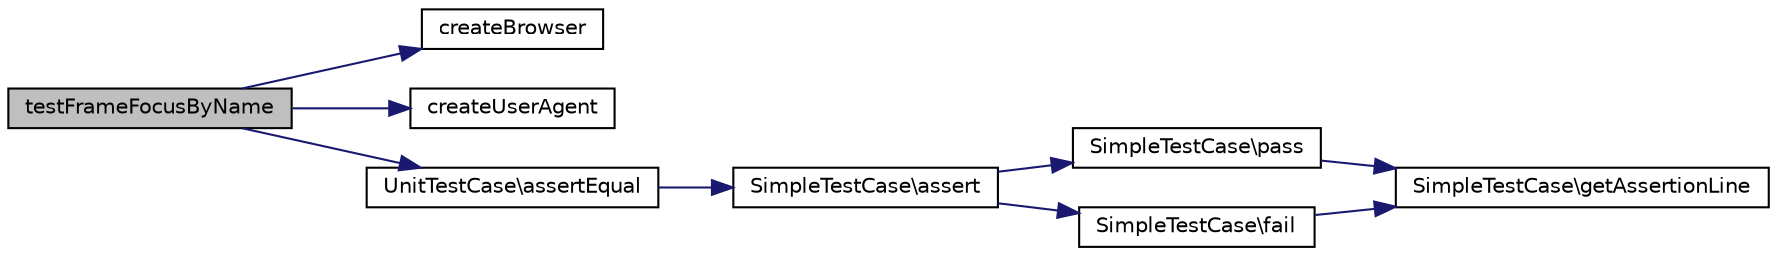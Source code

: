 digraph "testFrameFocusByName"
{
  edge [fontname="Helvetica",fontsize="10",labelfontname="Helvetica",labelfontsize="10"];
  node [fontname="Helvetica",fontsize="10",shape=record];
  rankdir="LR";
  Node1 [label="testFrameFocusByName",height=0.2,width=0.4,color="black", fillcolor="grey75", style="filled" fontcolor="black"];
  Node1 -> Node2 [color="midnightblue",fontsize="10",style="solid",fontname="Helvetica"];
  Node2 [label="createBrowser",height=0.2,width=0.4,color="black", fillcolor="white", style="filled",URL="$class_test_of_browser_frames.html#ab0d1b93dfb1bfcde50e2710dc1349743"];
  Node1 -> Node3 [color="midnightblue",fontsize="10",style="solid",fontname="Helvetica"];
  Node3 [label="createUserAgent",height=0.2,width=0.4,color="black", fillcolor="white", style="filled",URL="$class_test_of_browser_frames.html#a684e66a645fbf044ac13264555c264f8"];
  Node1 -> Node4 [color="midnightblue",fontsize="10",style="solid",fontname="Helvetica"];
  Node4 [label="UnitTestCase\\assertEqual",height=0.2,width=0.4,color="black", fillcolor="white", style="filled",URL="$class_unit_test_case.html#a4dfd80fc987c7176bc85e680aeb98161"];
  Node4 -> Node5 [color="midnightblue",fontsize="10",style="solid",fontname="Helvetica"];
  Node5 [label="SimpleTestCase\\assert",height=0.2,width=0.4,color="black", fillcolor="white", style="filled",URL="$class_simple_test_case.html#a9be3866087958c52771a4eb0921a80f8"];
  Node5 -> Node6 [color="midnightblue",fontsize="10",style="solid",fontname="Helvetica"];
  Node6 [label="SimpleTestCase\\pass",height=0.2,width=0.4,color="black", fillcolor="white", style="filled",URL="$class_simple_test_case.html#a413ec6a28c017c7f5c08af552930a023"];
  Node6 -> Node7 [color="midnightblue",fontsize="10",style="solid",fontname="Helvetica"];
  Node7 [label="SimpleTestCase\\getAssertionLine",height=0.2,width=0.4,color="black", fillcolor="white", style="filled",URL="$class_simple_test_case.html#a4389a897171547fc4545f56a75bf0c9f"];
  Node5 -> Node8 [color="midnightblue",fontsize="10",style="solid",fontname="Helvetica"];
  Node8 [label="SimpleTestCase\\fail",height=0.2,width=0.4,color="black", fillcolor="white", style="filled",URL="$class_simple_test_case.html#a74070e976d1372da2111be1c059c6ce3"];
  Node8 -> Node7 [color="midnightblue",fontsize="10",style="solid",fontname="Helvetica"];
}
